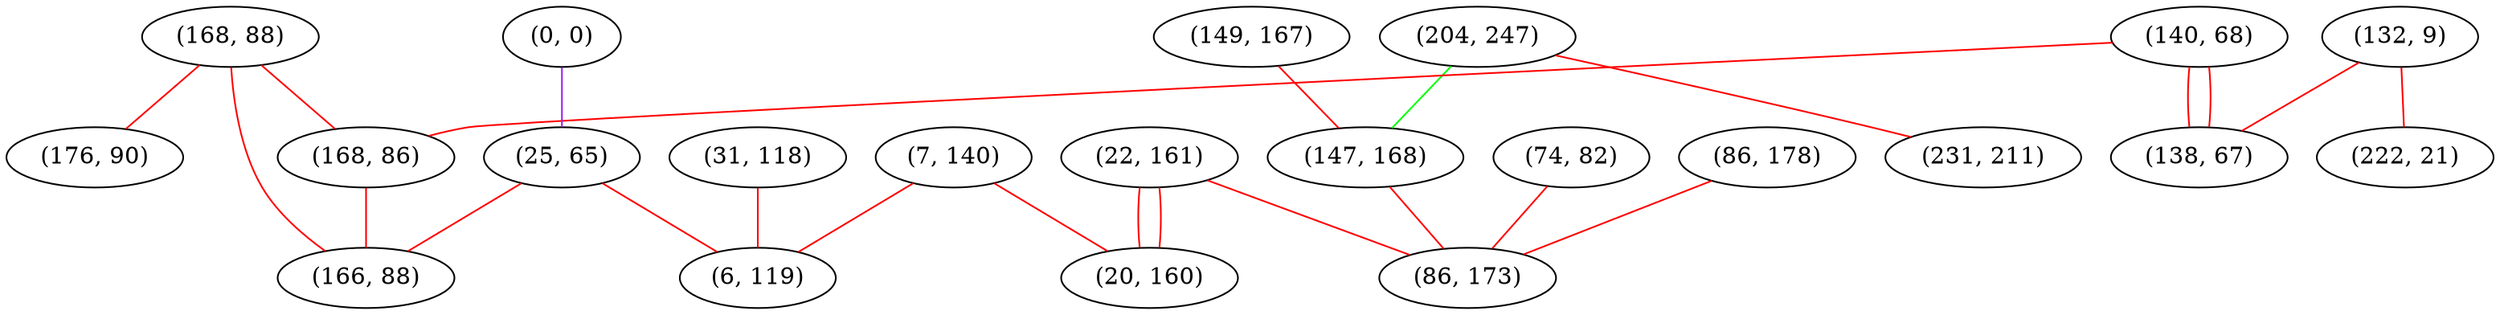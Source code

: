 graph "" {
"(168, 88)";
"(7, 140)";
"(204, 247)";
"(149, 167)";
"(22, 161)";
"(147, 168)";
"(132, 9)";
"(222, 21)";
"(74, 82)";
"(140, 68)";
"(176, 90)";
"(0, 0)";
"(168, 86)";
"(20, 160)";
"(231, 211)";
"(31, 118)";
"(86, 178)";
"(25, 65)";
"(138, 67)";
"(86, 173)";
"(6, 119)";
"(166, 88)";
"(168, 88)" -- "(168, 86)"  [color=red, key=0, weight=1];
"(168, 88)" -- "(166, 88)"  [color=red, key=0, weight=1];
"(168, 88)" -- "(176, 90)"  [color=red, key=0, weight=1];
"(7, 140)" -- "(6, 119)"  [color=red, key=0, weight=1];
"(7, 140)" -- "(20, 160)"  [color=red, key=0, weight=1];
"(204, 247)" -- "(147, 168)"  [color=green, key=0, weight=2];
"(204, 247)" -- "(231, 211)"  [color=red, key=0, weight=1];
"(149, 167)" -- "(147, 168)"  [color=red, key=0, weight=1];
"(22, 161)" -- "(86, 173)"  [color=red, key=0, weight=1];
"(22, 161)" -- "(20, 160)"  [color=red, key=0, weight=1];
"(22, 161)" -- "(20, 160)"  [color=red, key=1, weight=1];
"(147, 168)" -- "(86, 173)"  [color=red, key=0, weight=1];
"(132, 9)" -- "(138, 67)"  [color=red, key=0, weight=1];
"(132, 9)" -- "(222, 21)"  [color=red, key=0, weight=1];
"(74, 82)" -- "(86, 173)"  [color=red, key=0, weight=1];
"(140, 68)" -- "(168, 86)"  [color=red, key=0, weight=1];
"(140, 68)" -- "(138, 67)"  [color=red, key=0, weight=1];
"(140, 68)" -- "(138, 67)"  [color=red, key=1, weight=1];
"(0, 0)" -- "(25, 65)"  [color=purple, key=0, weight=4];
"(168, 86)" -- "(166, 88)"  [color=red, key=0, weight=1];
"(31, 118)" -- "(6, 119)"  [color=red, key=0, weight=1];
"(86, 178)" -- "(86, 173)"  [color=red, key=0, weight=1];
"(25, 65)" -- "(6, 119)"  [color=red, key=0, weight=1];
"(25, 65)" -- "(166, 88)"  [color=red, key=0, weight=1];
}
